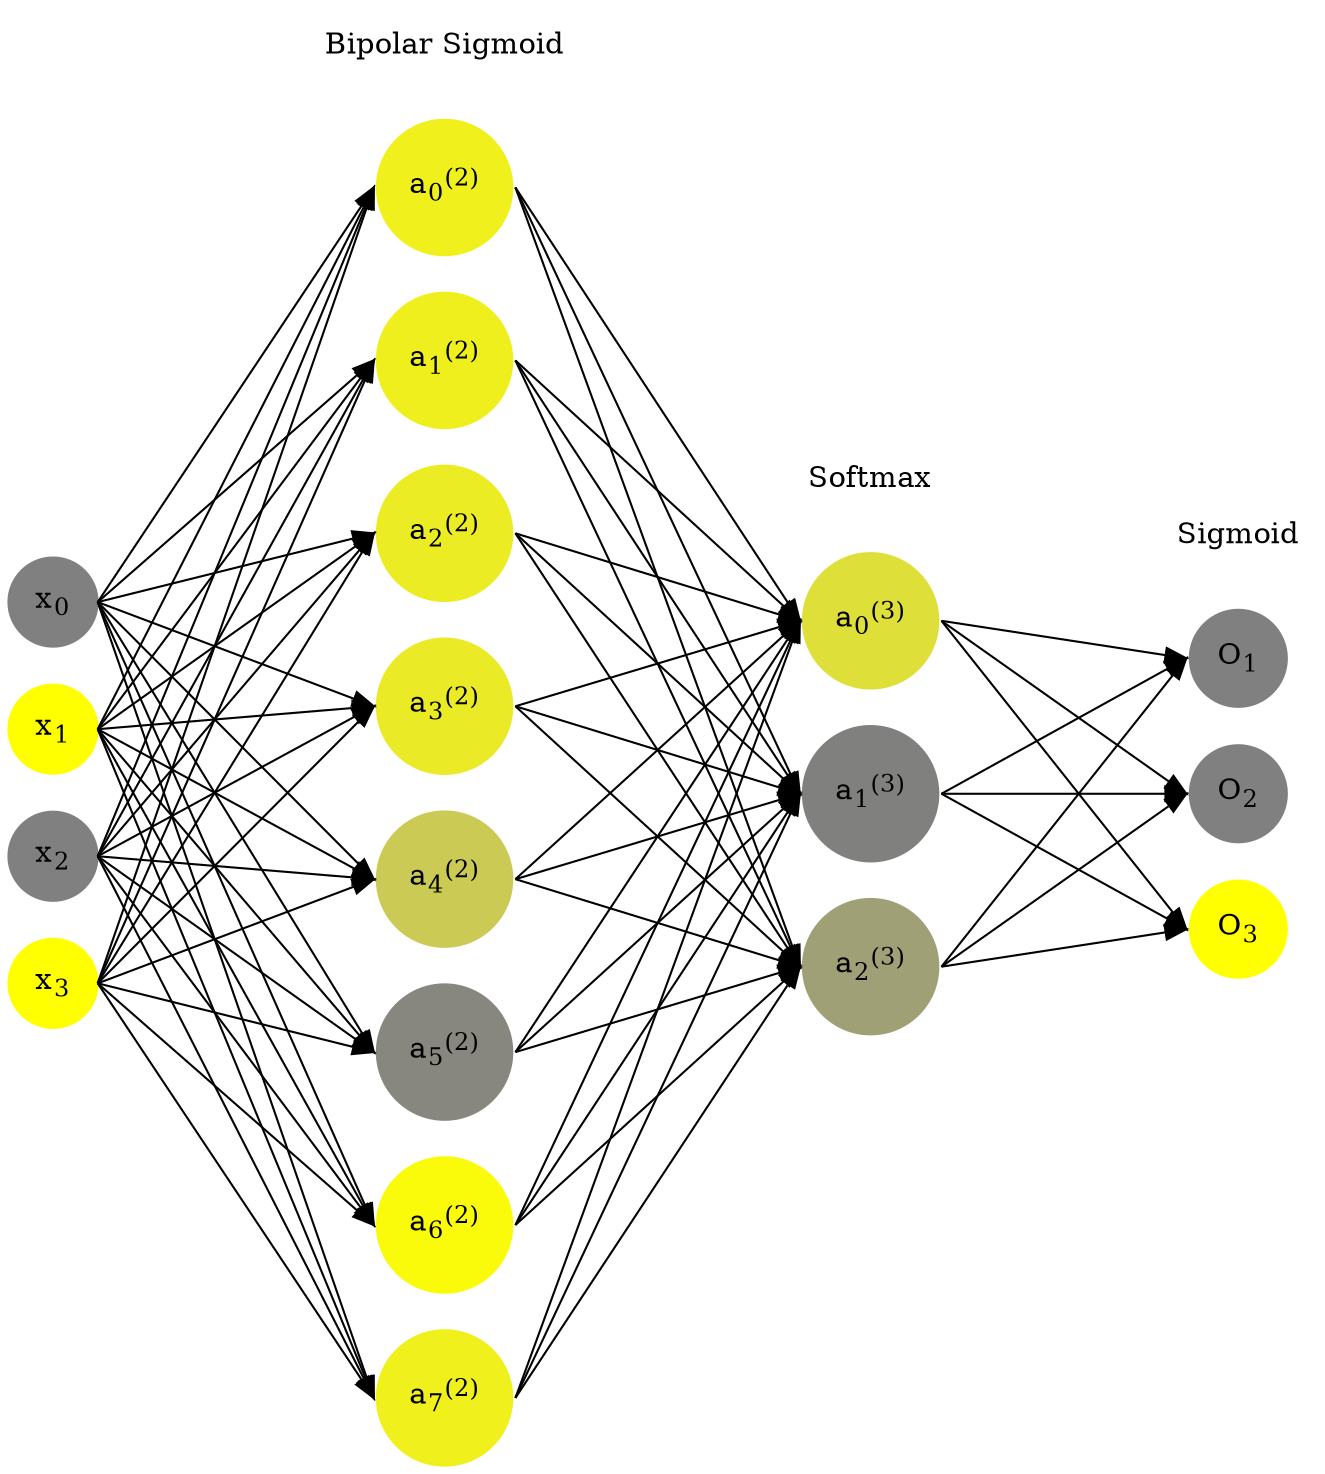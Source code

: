 digraph G {
	rankdir = LR;
	splines=false;
	edge[style=invis];
	ranksep= 1.4;
	{
	node [shape=circle, color="0.1667, 0.0, 0.5", style=filled, fillcolor="0.1667, 0.0, 0.5"];
	x0 [label=<x<sub>0</sub>>];
	}
	{
	node [shape=circle, color="0.1667, 1.0, 1.0", style=filled, fillcolor="0.1667, 1.0, 1.0"];
	x1 [label=<x<sub>1</sub>>];
	}
	{
	node [shape=circle, color="0.1667, 0.0, 0.5", style=filled, fillcolor="0.1667, 0.0, 0.5"];
	x2 [label=<x<sub>2</sub>>];
	}
	{
	node [shape=circle, color="0.1667, 1.0, 1.0", style=filled, fillcolor="0.1667, 1.0, 1.0"];
	x3 [label=<x<sub>3</sub>>];
	}
	{
	node [shape=circle, color="0.1667, 0.881403, 0.940701", style=filled, fillcolor="0.1667, 0.881403, 0.940701"];
	a02 [label=<a<sub>0</sub><sup>(2)</sup>>];
	}
	{
	node [shape=circle, color="0.1667, 0.874870, 0.937435", style=filled, fillcolor="0.1667, 0.874870, 0.937435"];
	a12 [label=<a<sub>1</sub><sup>(2)</sup>>];
	}
	{
	node [shape=circle, color="0.1667, 0.847188, 0.923594", style=filled, fillcolor="0.1667, 0.847188, 0.923594"];
	a22 [label=<a<sub>2</sub><sup>(2)</sup>>];
	}
	{
	node [shape=circle, color="0.1667, 0.834849, 0.917425", style=filled, fillcolor="0.1667, 0.834849, 0.917425"];
	a32 [label=<a<sub>3</sub><sup>(2)</sup>>];
	}
	{
	node [shape=circle, color="0.1667, 0.578587, 0.789294", style=filled, fillcolor="0.1667, 0.578587, 0.789294"];
	a42 [label=<a<sub>4</sub><sup>(2)</sup>>];
	}
	{
	node [shape=circle, color="0.1667, 0.059026, 0.529513", style=filled, fillcolor="0.1667, 0.059026, 0.529513"];
	a52 [label=<a<sub>5</sub><sup>(2)</sup>>];
	}
	{
	node [shape=circle, color="0.1667, 0.953787, 0.976893", style=filled, fillcolor="0.1667, 0.953787, 0.976893"];
	a62 [label=<a<sub>6</sub><sup>(2)</sup>>];
	}
	{
	node [shape=circle, color="0.1667, 0.877314, 0.938657", style=filled, fillcolor="0.1667, 0.877314, 0.938657"];
	a72 [label=<a<sub>7</sub><sup>(2)</sup>>];
	}
	{
	node [shape=circle, color="0.1667, 0.742704, 0.871352", style=filled, fillcolor="0.1667, 0.742704, 0.871352"];
	a03 [label=<a<sub>0</sub><sup>(3)</sup>>];
	}
	{
	node [shape=circle, color="0.1667, 0.004093, 0.502046", style=filled, fillcolor="0.1667, 0.004093, 0.502046"];
	a13 [label=<a<sub>1</sub><sup>(3)</sup>>];
	}
	{
	node [shape=circle, color="0.1667, 0.253203, 0.626602", style=filled, fillcolor="0.1667, 0.253203, 0.626602"];
	a23 [label=<a<sub>2</sub><sup>(3)</sup>>];
	}
	{
	node [shape=circle, color="0.1667, 0.0, 0.5", style=filled, fillcolor="0.1667, 0.0, 0.5"];
	O1 [label=<O<sub>1</sub>>];
	}
	{
	node [shape=circle, color="0.1667, 0.0, 0.5", style=filled, fillcolor="0.1667, 0.0, 0.5"];
	O2 [label=<O<sub>2</sub>>];
	}
	{
	node [shape=circle, color="0.1667, 1.0, 1.0", style=filled, fillcolor="0.1667, 1.0, 1.0"];
	O3 [label=<O<sub>3</sub>>];
	}
	{
	rank=same;
	x0->x1->x2->x3;
	}
	{
	rank=same;
	a02->a12->a22->a32->a42->a52->a62->a72;
	}
	{
	rank=same;
	a03->a13->a23;
	}
	{
	rank=same;
	O1->O2->O3;
	}
	l1 [shape=plaintext,label="Bipolar Sigmoid"];
	l1->a02;
	{rank=same; l1;a02};
	l2 [shape=plaintext,label="Softmax"];
	l2->a03;
	{rank=same; l2;a03};
	l3 [shape=plaintext,label="Sigmoid"];
	l3->O1;
	{rank=same; l3;O1};
edge[style=solid, tailport=e, headport=w];
	{x0;x1;x2;x3} -> {a02;a12;a22;a32;a42;a52;a62;a72};
	{a02;a12;a22;a32;a42;a52;a62;a72} -> {a03;a13;a23};
	{a03;a13;a23} -> {O1,O2,O3};
}